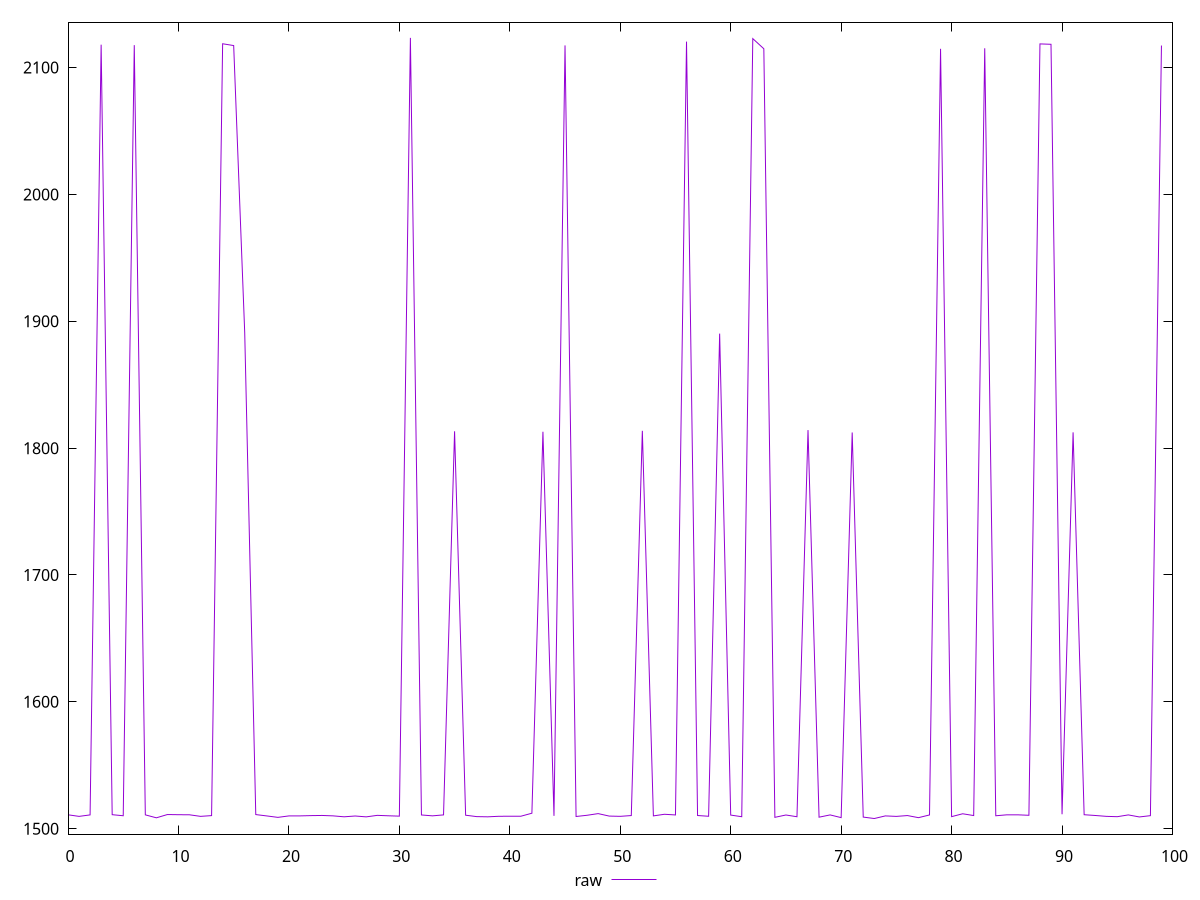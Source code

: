 reset
set terminal svg size 640, 490 enhanced background rgb 'white'
set output "report_00007_2020-12-11T15:55:29.892Z/first-meaningful-paint/samples/pages+cached+noexternal+nofonts+nosvg+noimg/raw/values.svg"

$raw <<EOF
0 1510.9412
1 1509.6976999999997
2 1510.8530999999998
3 2118.0833000000002
4 1511.0288999999998
5 1510.1866999999997
6 2117.6892
7 1510.8941999999997
8 1508.5616
9 1511.1472000000003
10 1511.0151
11 1510.9364
12 1509.7053999999998
13 1510.3001000000002
14 2118.7913
15 2117.36695
16 1890.9203000000002
17 1511.1108
18 1510.0408999999995
19 1508.9130999999998
20 1510.0600999999997
21 1510.0805000000003
22 1510.2948000000001
23 1510.4170000000001
24 1510.0928000000004
25 1509.3572
26 1509.9886000000001
27 1509.3080999999997
28 1510.5023
29 1510.1607000000001
30 1509.8780000000002
31 2123.4029499999997
32 1510.8052000000002
33 1510.1146999999999
34 1510.8592000000003
35 1813.2803000000001
36 1510.6100000000001
37 1509.5099000000005
38 1509.3422000000005
39 1509.7588
40 1509.8063
41 1509.8015999999998
42 1512.1806
43 1812.9146
44 1510.1205000000002
45 2117.5012500000003
46 1509.6014
47 1510.5726000000002
48 1511.8732999999997
49 1509.9237000000003
50 1509.7235
51 1510.3388000000002
52 1813.6684999999998
53 1510.0753
54 1511.3464
55 1510.8183
56 2120.48855
57 1510.3765000000003
58 1509.7795
59 1890.2627999999997
60 1510.7205
61 1509.4246
62 2122.85155
63 2114.84285
64 1508.9416999999999
65 1510.7805999999996
66 1509.4045999999998
67 1814.2318
68 1509.0544999999997
69 1510.848
70 1508.7116999999998
71 1812.3366
72 1509.1326
73 1508.0034
74 1510.0637000000002
75 1509.6852
76 1510.3333
77 1508.6806000000001
78 1510.8130999999998
79 2114.8044500000005
80 1509.4818
81 1511.7503000000002
82 1510.3378
83 2115.2078
84 1510.1775000000002
85 1510.9173
86 1510.91
87 1510.5492999999997
88 2118.67535
89 2118.3713500000003
90 1511.3649
91 1812.4409999999998
92 1510.9986000000001
93 1510.4036
94 1509.7161
95 1509.4433000000001
96 1510.8484000000003
97 1509.2446
98 1510.2543000000003
99 2117.3809500000007
EOF

set key outside below
set yrange [1495.6954090000002:2135.710941]

plot \
  $raw title "raw" with line, \


reset